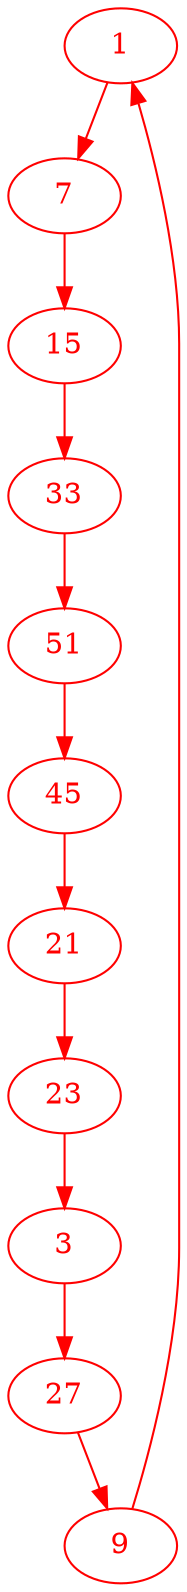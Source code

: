 digraph g{
node [color = red, fontcolor=red]; 1 3 7 9 15 21 23 27 33 45 51 ;
1 -> 7 [color=red] ;
3 -> 27 [color=red] ;
7 -> 15 [color=red] ;
9 -> 1 [color=red] ;
15 -> 33 [color=red] ;
21 -> 23 [color=red] ;
23 -> 3 [color=red] ;
27 -> 9 [color=red] ;
33 -> 51 [color=red] ;
45 -> 21 [color=red] ;
51 -> 45 [color=red] ;
}
